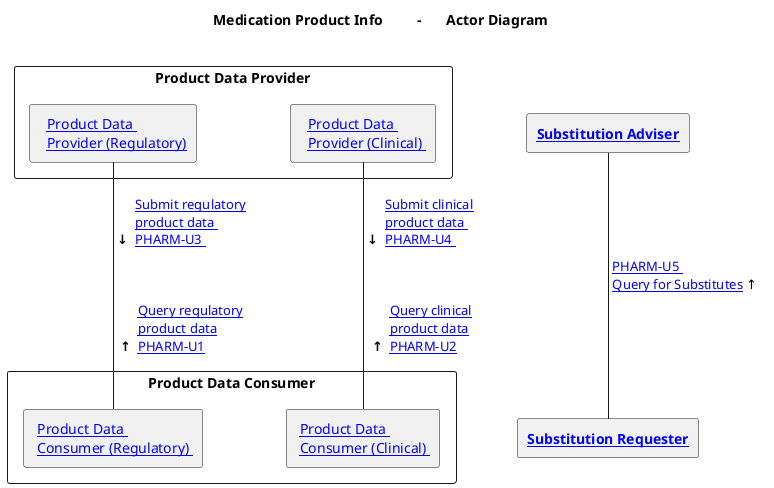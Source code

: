 @startuml
'!include ./style.iuml
!pragma teoz true
title Medication Product Info   \t- \tActor Diagram\n
skinparam linetype polyline


rectangle "Product Data Provider" {
  agent "  [[actors_and_transactions.html#product-data-provider Product Data \nProvider (Regulatory)]]" as proddataprovider
  agent "  [[actors_and_transactions.html#product-data-provider Product Data \nProvider (Clinical) ]]" as proddataproviderc
}

rectangle "Product Data Consumer" {
agent " [[actors_and_transactions.html#product-data-consumer Product Data \nConsumer (Regulatory) ]]" as proddataconsumer
agent " [[actors_and_transactions.html#product-data-consumer Product Data \nConsumer (Clinical) ]]" as proddataconsumerc
}

agent "**[[actors_and_transactions.html#substitution-adviser Substitution Adviser]]**" as substadviser
agent "**[[actors_and_transactions.html#substitution-requester Substitution Requester]]**" as substrequester



proddataprovider -- proddataconsumer : " **↓**  [[u3.html Submit regulatory\nproduct data \nPHARM-U3 ]]       \n\n\n\n **↑**  [[u1.html Query regulatory\nproduct data\nPHARM-U1]]       "

proddataproviderc -- proddataconsumerc : " **↓**  [[u4.html Submit clinical\nproduct data \nPHARM-U4 ]]    \n\n\n\n **↑**  [[u2.html Query clinical\nproduct data\nPHARM-U2]]   "

proddataprovider -[hidden]r- proddataproviderc : "                 "

proddataconsumer -[hidden]r- proddataconsumerc : "              "


proddataproviderc -[hidden]r- substadviser : "\t\t"
substadviser -d- substrequester : " [[u5.html PHARM-U5 \nQuery for Substitutes]] ↑   "
@enduml
